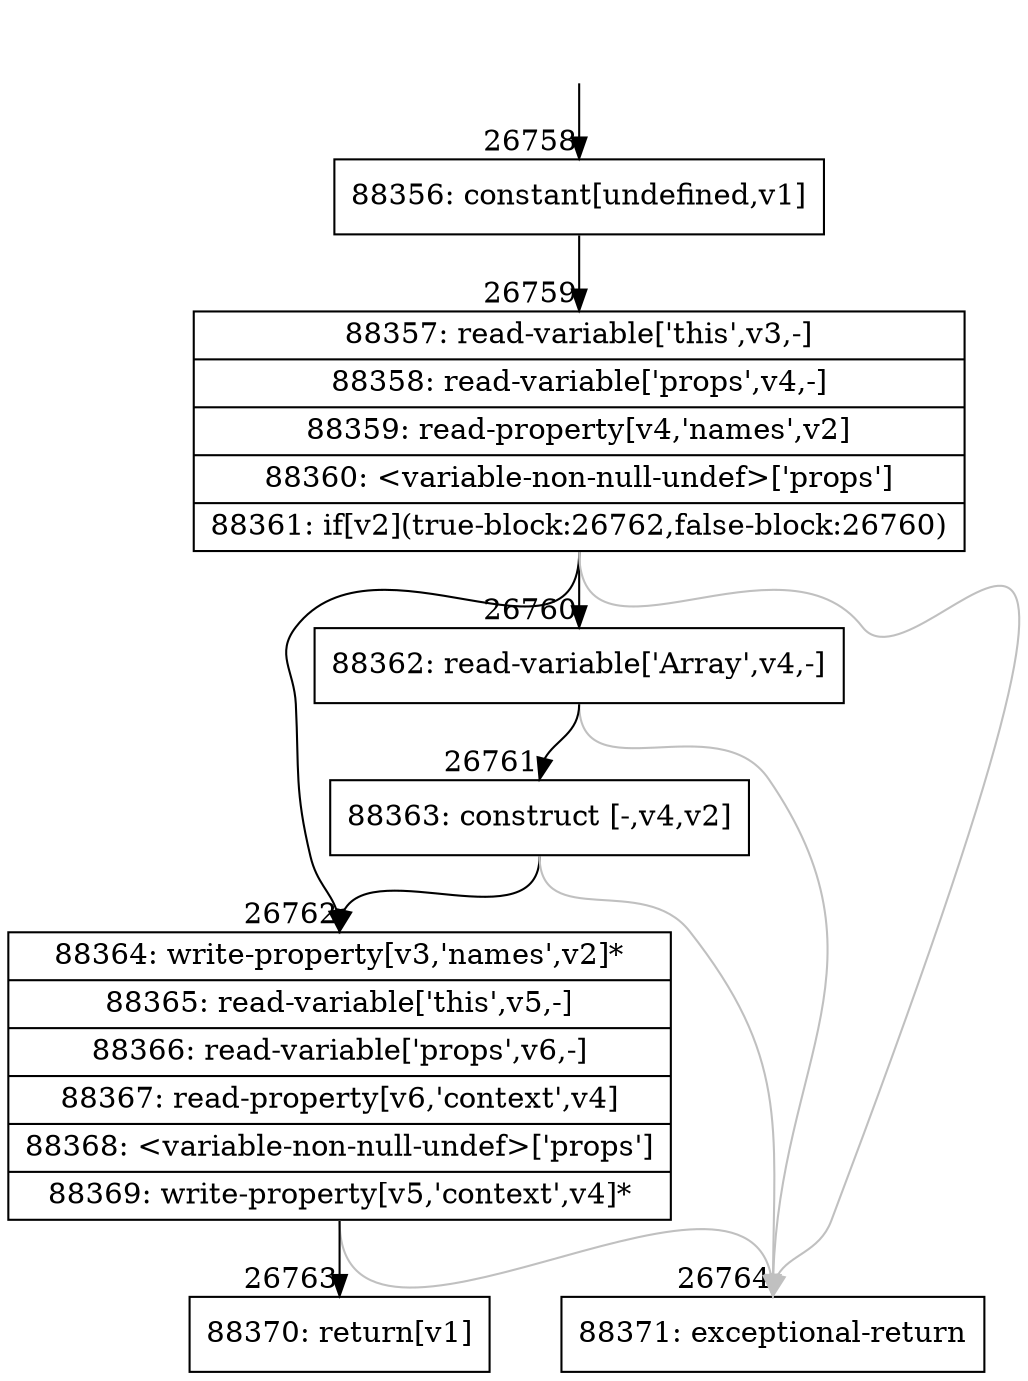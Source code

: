 digraph {
rankdir="TD"
BB_entry2346[shape=none,label=""];
BB_entry2346 -> BB26758 [tailport=s, headport=n, headlabel="    26758"]
BB26758 [shape=record label="{88356: constant[undefined,v1]}" ] 
BB26758 -> BB26759 [tailport=s, headport=n, headlabel="      26759"]
BB26759 [shape=record label="{88357: read-variable['this',v3,-]|88358: read-variable['props',v4,-]|88359: read-property[v4,'names',v2]|88360: \<variable-non-null-undef\>['props']|88361: if[v2](true-block:26762,false-block:26760)}" ] 
BB26759 -> BB26762 [tailport=s, headport=n, headlabel="      26762"]
BB26759 -> BB26760 [tailport=s, headport=n, headlabel="      26760"]
BB26759 -> BB26764 [tailport=s, headport=n, color=gray, headlabel="      26764"]
BB26760 [shape=record label="{88362: read-variable['Array',v4,-]}" ] 
BB26760 -> BB26761 [tailport=s, headport=n, headlabel="      26761"]
BB26760 -> BB26764 [tailport=s, headport=n, color=gray]
BB26761 [shape=record label="{88363: construct [-,v4,v2]}" ] 
BB26761 -> BB26762 [tailport=s, headport=n]
BB26761 -> BB26764 [tailport=s, headport=n, color=gray]
BB26762 [shape=record label="{88364: write-property[v3,'names',v2]*|88365: read-variable['this',v5,-]|88366: read-variable['props',v6,-]|88367: read-property[v6,'context',v4]|88368: \<variable-non-null-undef\>['props']|88369: write-property[v5,'context',v4]*}" ] 
BB26762 -> BB26763 [tailport=s, headport=n, headlabel="      26763"]
BB26762 -> BB26764 [tailport=s, headport=n, color=gray]
BB26763 [shape=record label="{88370: return[v1]}" ] 
BB26764 [shape=record label="{88371: exceptional-return}" ] 
//#$~ 48393
}
